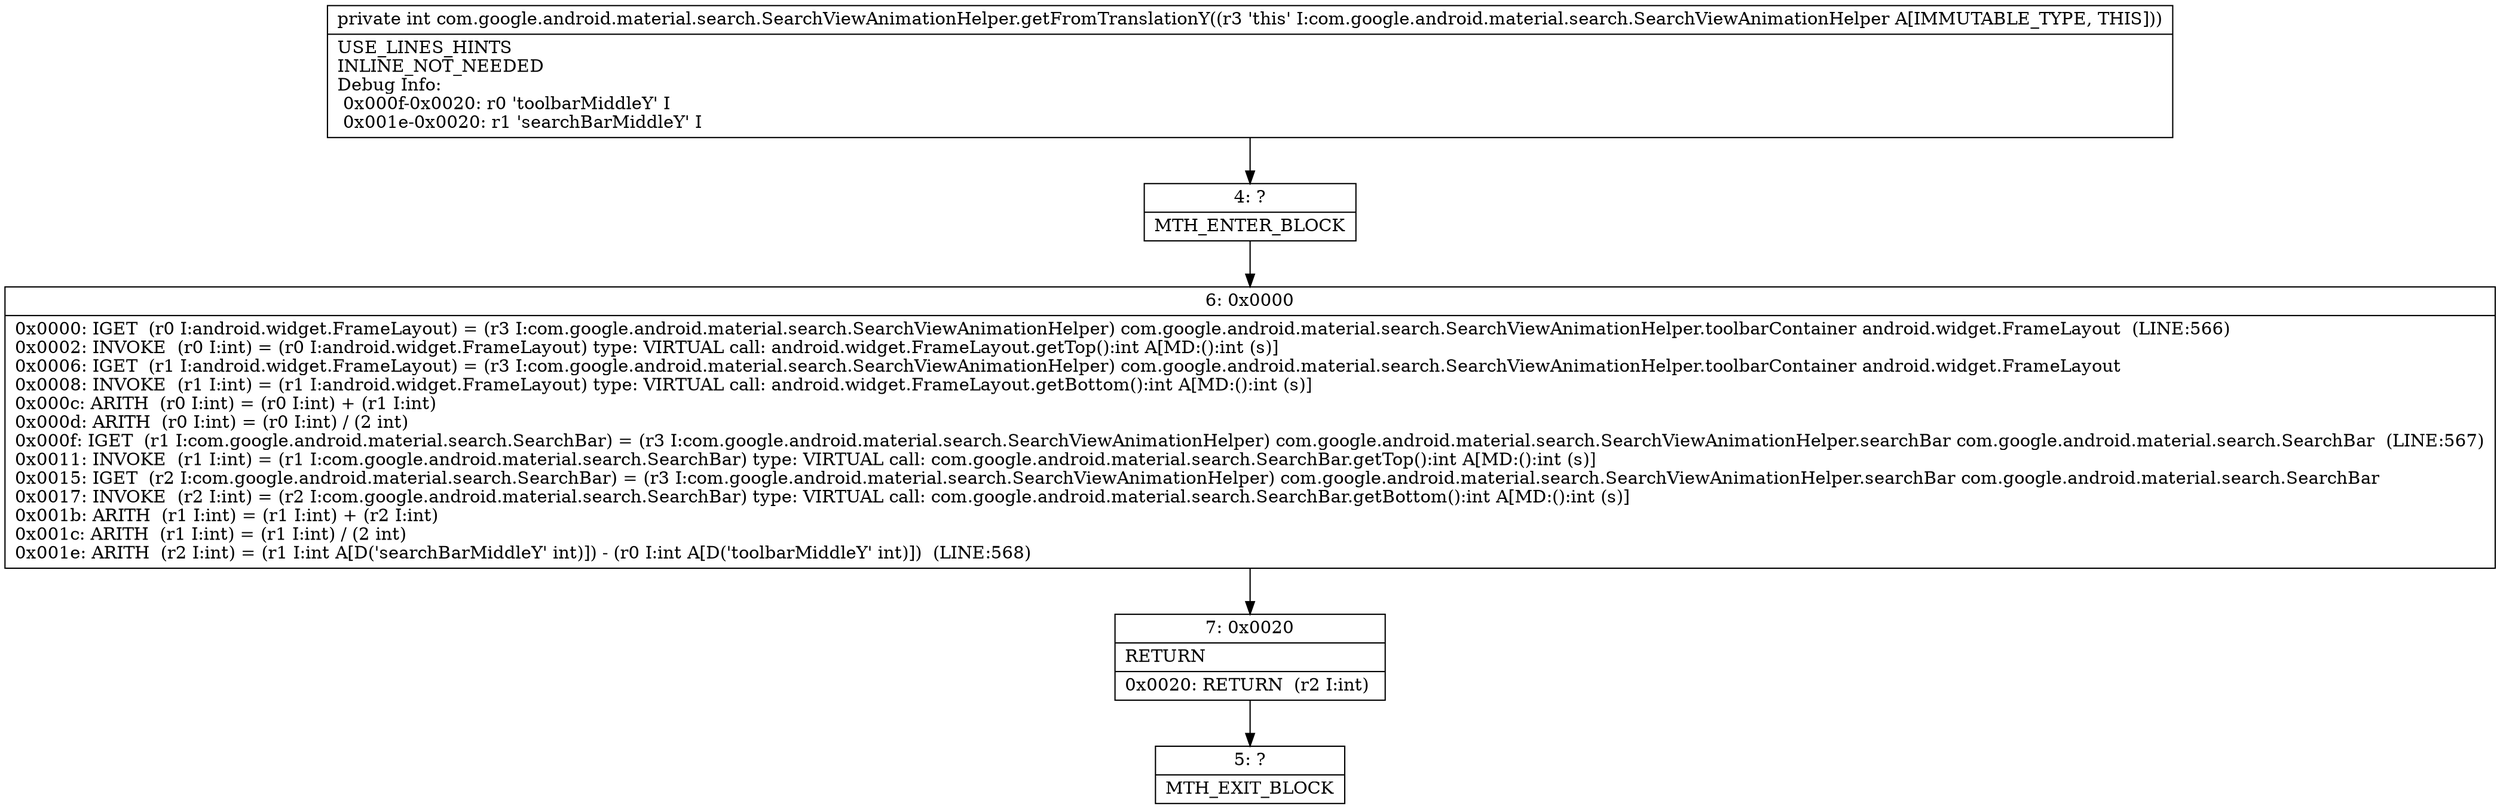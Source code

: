 digraph "CFG forcom.google.android.material.search.SearchViewAnimationHelper.getFromTranslationY()I" {
Node_4 [shape=record,label="{4\:\ ?|MTH_ENTER_BLOCK\l}"];
Node_6 [shape=record,label="{6\:\ 0x0000|0x0000: IGET  (r0 I:android.widget.FrameLayout) = (r3 I:com.google.android.material.search.SearchViewAnimationHelper) com.google.android.material.search.SearchViewAnimationHelper.toolbarContainer android.widget.FrameLayout  (LINE:566)\l0x0002: INVOKE  (r0 I:int) = (r0 I:android.widget.FrameLayout) type: VIRTUAL call: android.widget.FrameLayout.getTop():int A[MD:():int (s)]\l0x0006: IGET  (r1 I:android.widget.FrameLayout) = (r3 I:com.google.android.material.search.SearchViewAnimationHelper) com.google.android.material.search.SearchViewAnimationHelper.toolbarContainer android.widget.FrameLayout \l0x0008: INVOKE  (r1 I:int) = (r1 I:android.widget.FrameLayout) type: VIRTUAL call: android.widget.FrameLayout.getBottom():int A[MD:():int (s)]\l0x000c: ARITH  (r0 I:int) = (r0 I:int) + (r1 I:int) \l0x000d: ARITH  (r0 I:int) = (r0 I:int) \/ (2 int) \l0x000f: IGET  (r1 I:com.google.android.material.search.SearchBar) = (r3 I:com.google.android.material.search.SearchViewAnimationHelper) com.google.android.material.search.SearchViewAnimationHelper.searchBar com.google.android.material.search.SearchBar  (LINE:567)\l0x0011: INVOKE  (r1 I:int) = (r1 I:com.google.android.material.search.SearchBar) type: VIRTUAL call: com.google.android.material.search.SearchBar.getTop():int A[MD:():int (s)]\l0x0015: IGET  (r2 I:com.google.android.material.search.SearchBar) = (r3 I:com.google.android.material.search.SearchViewAnimationHelper) com.google.android.material.search.SearchViewAnimationHelper.searchBar com.google.android.material.search.SearchBar \l0x0017: INVOKE  (r2 I:int) = (r2 I:com.google.android.material.search.SearchBar) type: VIRTUAL call: com.google.android.material.search.SearchBar.getBottom():int A[MD:():int (s)]\l0x001b: ARITH  (r1 I:int) = (r1 I:int) + (r2 I:int) \l0x001c: ARITH  (r1 I:int) = (r1 I:int) \/ (2 int) \l0x001e: ARITH  (r2 I:int) = (r1 I:int A[D('searchBarMiddleY' int)]) \- (r0 I:int A[D('toolbarMiddleY' int)])  (LINE:568)\l}"];
Node_7 [shape=record,label="{7\:\ 0x0020|RETURN\l|0x0020: RETURN  (r2 I:int) \l}"];
Node_5 [shape=record,label="{5\:\ ?|MTH_EXIT_BLOCK\l}"];
MethodNode[shape=record,label="{private int com.google.android.material.search.SearchViewAnimationHelper.getFromTranslationY((r3 'this' I:com.google.android.material.search.SearchViewAnimationHelper A[IMMUTABLE_TYPE, THIS]))  | USE_LINES_HINTS\lINLINE_NOT_NEEDED\lDebug Info:\l  0x000f\-0x0020: r0 'toolbarMiddleY' I\l  0x001e\-0x0020: r1 'searchBarMiddleY' I\l}"];
MethodNode -> Node_4;Node_4 -> Node_6;
Node_6 -> Node_7;
Node_7 -> Node_5;
}

